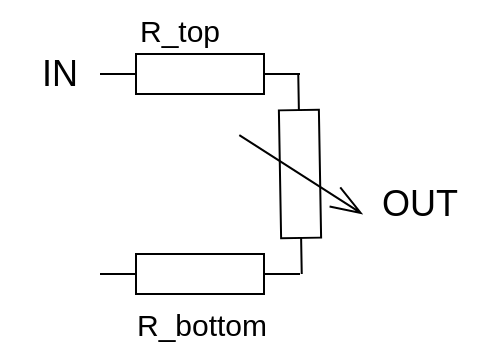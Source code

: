 <mxfile version="26.0.4">
  <diagram name="Page-1" id="_OaOxUmhx98JHAGpv21M">
    <mxGraphModel dx="901" dy="615" grid="1" gridSize="10" guides="1" tooltips="1" connect="1" arrows="1" fold="1" page="1" pageScale="1" pageWidth="1169" pageHeight="827" math="0" shadow="0">
      <root>
        <mxCell id="0" />
        <mxCell id="1" parent="0" />
        <mxCell id="pB-FUH-wrkIsmEnLfByb-1" value="" style="pointerEvents=1;verticalLabelPosition=bottom;shadow=0;dashed=0;align=center;html=1;verticalAlign=top;shape=mxgraph.electrical.resistors.resistor_1;" vertex="1" parent="1">
          <mxGeometry x="180" y="110" width="100" height="20" as="geometry" />
        </mxCell>
        <mxCell id="pB-FUH-wrkIsmEnLfByb-2" value="" style="pointerEvents=1;verticalLabelPosition=bottom;shadow=0;dashed=0;align=center;html=1;verticalAlign=top;shape=mxgraph.electrical.resistors.resistor_1;" vertex="1" parent="1">
          <mxGeometry x="180" y="210" width="100" height="20" as="geometry" />
        </mxCell>
        <mxCell id="pB-FUH-wrkIsmEnLfByb-3" value="" style="pointerEvents=1;verticalLabelPosition=bottom;shadow=0;dashed=0;align=center;html=1;verticalAlign=top;shape=mxgraph.electrical.resistors.variable_resistor_1;rotation=89;" vertex="1" parent="1">
          <mxGeometry x="230" y="140" width="100" height="60" as="geometry" />
        </mxCell>
        <mxCell id="pB-FUH-wrkIsmEnLfByb-4" value="&lt;font style=&quot;font-size: 18px;&quot;&gt;IN&lt;/font&gt;" style="text;html=1;align=center;verticalAlign=middle;whiteSpace=wrap;rounded=0;" vertex="1" parent="1">
          <mxGeometry x="130" y="105" width="60" height="30" as="geometry" />
        </mxCell>
        <mxCell id="pB-FUH-wrkIsmEnLfByb-5" value="&lt;font style=&quot;font-size: 18px;&quot;&gt;OUT&lt;/font&gt;" style="text;html=1;align=center;verticalAlign=middle;whiteSpace=wrap;rounded=0;" vertex="1" parent="1">
          <mxGeometry x="310" y="170" width="60" height="30" as="geometry" />
        </mxCell>
        <mxCell id="pB-FUH-wrkIsmEnLfByb-6" value="&lt;font style=&quot;font-size: 15px;&quot;&gt;R_top&lt;/font&gt;" style="text;html=1;align=center;verticalAlign=middle;whiteSpace=wrap;rounded=0;" vertex="1" parent="1">
          <mxGeometry x="190" y="83" width="60" height="30" as="geometry" />
        </mxCell>
        <mxCell id="pB-FUH-wrkIsmEnLfByb-7" value="&lt;font style=&quot;font-size: 15px;&quot;&gt;R_bottom&lt;/font&gt;" style="text;html=1;align=center;verticalAlign=middle;whiteSpace=wrap;rounded=0;" vertex="1" parent="1">
          <mxGeometry x="201" y="230" width="60" height="30" as="geometry" />
        </mxCell>
      </root>
    </mxGraphModel>
  </diagram>
</mxfile>
